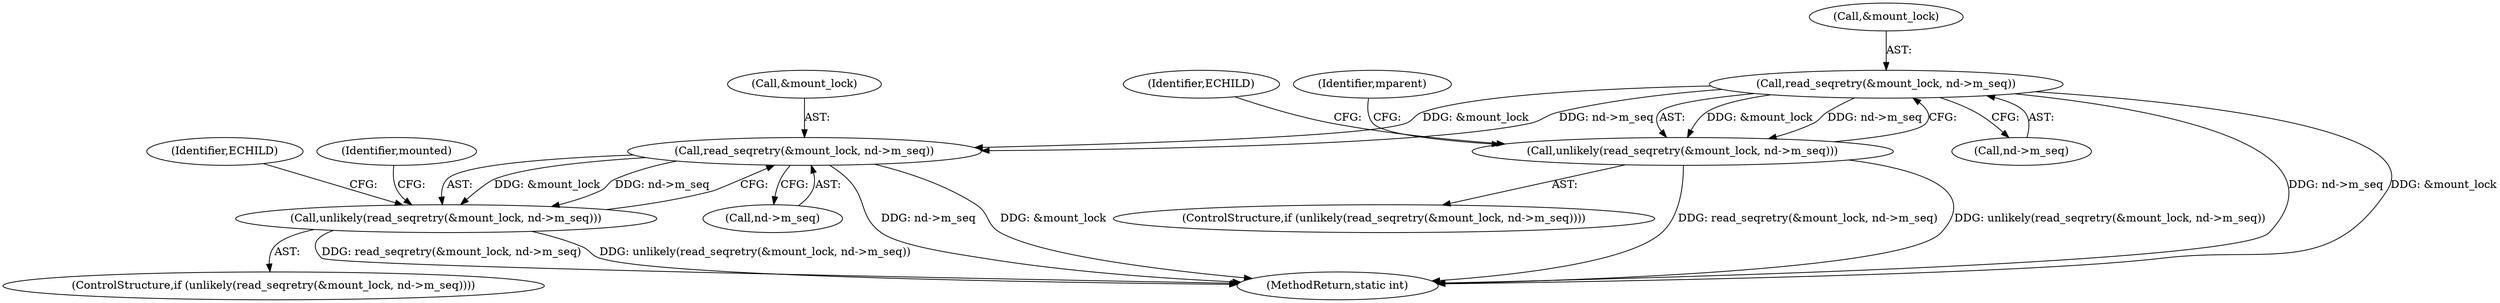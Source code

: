 digraph "0_linux_397d425dc26da728396e66d392d5dcb8dac30c37_0@API" {
"1000251" [label="(Call,read_seqretry(&mount_lock, nd->m_seq))"];
"1000250" [label="(Call,unlikely(read_seqretry(&mount_lock, nd->m_seq)))"];
"1000322" [label="(Call,read_seqretry(&mount_lock, nd->m_seq))"];
"1000321" [label="(Call,unlikely(read_seqretry(&mount_lock, nd->m_seq)))"];
"1000251" [label="(Call,read_seqretry(&mount_lock, nd->m_seq))"];
"1000254" [label="(Call,nd->m_seq)"];
"1000325" [label="(Call,nd->m_seq)"];
"1000323" [label="(Call,&mount_lock)"];
"1000259" [label="(Identifier,ECHILD)"];
"1000264" [label="(Identifier,mparent)"];
"1000320" [label="(ControlStructure,if (unlikely(read_seqretry(&mount_lock, nd->m_seq))))"];
"1000330" [label="(Identifier,ECHILD)"];
"1000321" [label="(Call,unlikely(read_seqretry(&mount_lock, nd->m_seq)))"];
"1000252" [label="(Call,&mount_lock)"];
"1000250" [label="(Call,unlikely(read_seqretry(&mount_lock, nd->m_seq)))"];
"1000322" [label="(Call,read_seqretry(&mount_lock, nd->m_seq))"];
"1000249" [label="(ControlStructure,if (unlikely(read_seqretry(&mount_lock, nd->m_seq))))"];
"1000333" [label="(Identifier,mounted)"];
"1000385" [label="(MethodReturn,static int)"];
"1000251" -> "1000250"  [label="AST: "];
"1000251" -> "1000254"  [label="CFG: "];
"1000252" -> "1000251"  [label="AST: "];
"1000254" -> "1000251"  [label="AST: "];
"1000250" -> "1000251"  [label="CFG: "];
"1000251" -> "1000385"  [label="DDG: nd->m_seq"];
"1000251" -> "1000385"  [label="DDG: &mount_lock"];
"1000251" -> "1000250"  [label="DDG: &mount_lock"];
"1000251" -> "1000250"  [label="DDG: nd->m_seq"];
"1000251" -> "1000322"  [label="DDG: &mount_lock"];
"1000251" -> "1000322"  [label="DDG: nd->m_seq"];
"1000250" -> "1000249"  [label="AST: "];
"1000259" -> "1000250"  [label="CFG: "];
"1000264" -> "1000250"  [label="CFG: "];
"1000250" -> "1000385"  [label="DDG: read_seqretry(&mount_lock, nd->m_seq)"];
"1000250" -> "1000385"  [label="DDG: unlikely(read_seqretry(&mount_lock, nd->m_seq))"];
"1000322" -> "1000321"  [label="AST: "];
"1000322" -> "1000325"  [label="CFG: "];
"1000323" -> "1000322"  [label="AST: "];
"1000325" -> "1000322"  [label="AST: "];
"1000321" -> "1000322"  [label="CFG: "];
"1000322" -> "1000385"  [label="DDG: nd->m_seq"];
"1000322" -> "1000385"  [label="DDG: &mount_lock"];
"1000322" -> "1000321"  [label="DDG: &mount_lock"];
"1000322" -> "1000321"  [label="DDG: nd->m_seq"];
"1000321" -> "1000320"  [label="AST: "];
"1000330" -> "1000321"  [label="CFG: "];
"1000333" -> "1000321"  [label="CFG: "];
"1000321" -> "1000385"  [label="DDG: read_seqretry(&mount_lock, nd->m_seq)"];
"1000321" -> "1000385"  [label="DDG: unlikely(read_seqretry(&mount_lock, nd->m_seq))"];
}
